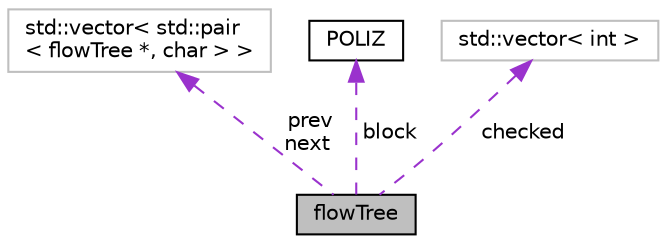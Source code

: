 digraph "flowTree"
{
 // INTERACTIVE_SVG=YES
 // LATEX_PDF_SIZE
  edge [fontname="Helvetica",fontsize="10",labelfontname="Helvetica",labelfontsize="10"];
  node [fontname="Helvetica",fontsize="10",shape=record];
  Node1 [label="flowTree",height=0.2,width=0.4,color="black", fillcolor="grey75", style="filled", fontcolor="black",tooltip=" "];
  Node2 -> Node1 [dir="back",color="darkorchid3",fontsize="10",style="dashed",label=" prev\nnext" ];
  Node2 [label="std::vector\< std::pair\l\< flowTree *, char \> \>",height=0.2,width=0.4,color="grey75", fillcolor="white", style="filled",tooltip=" "];
  Node3 -> Node1 [dir="back",color="darkorchid3",fontsize="10",style="dashed",label=" block" ];
  Node3 [label="POLIZ",height=0.2,width=0.4,color="black", fillcolor="white", style="filled",URL="$classPOLIZ.html",tooltip=" "];
  Node4 -> Node1 [dir="back",color="darkorchid3",fontsize="10",style="dashed",label=" checked" ];
  Node4 [label="std::vector\< int \>",height=0.2,width=0.4,color="grey75", fillcolor="white", style="filled",tooltip=" "];
}
